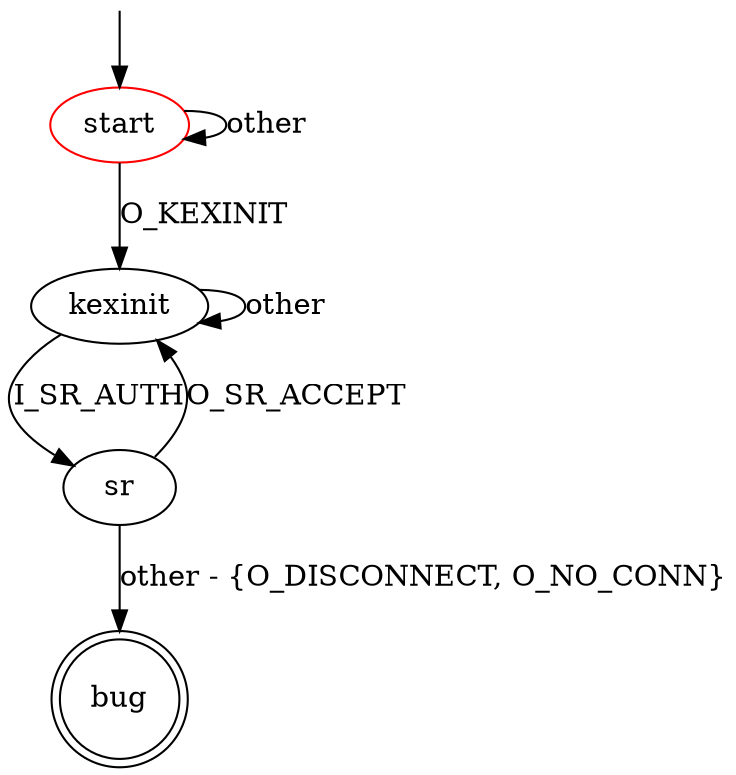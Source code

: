 digraph G {
label=""
start [color="red"]
bug [shape="doublecircle"]

start -> kexinit [label="O_KEXINIT"]
start -> start [label="other"]
kexinit -> sr [label="I_SR_AUTH"]
kexinit -> kexinit [label="other"]
sr -> bug [label="other - {O_DISCONNECT, O_NO_CONN}"]
sr -> kexinit [label="O_SR_ACCEPT"]


__start0 [label="" shape="none" width="0" height="0"];
__start0 -> start;
}
